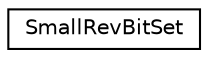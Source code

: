 digraph "Graphical Class Hierarchy"
{
 // LATEX_PDF_SIZE
  edge [fontname="Helvetica",fontsize="10",labelfontname="Helvetica",labelfontsize="10"];
  node [fontname="Helvetica",fontsize="10",shape=record];
  rankdir="LR";
  Node0 [label="SmallRevBitSet",height=0.2,width=0.4,color="black", fillcolor="white", style="filled",URL="$classoperations__research_1_1_small_rev_bit_set.html",tooltip="This class represents a small reversible bitset (size <= 64)."];
}
